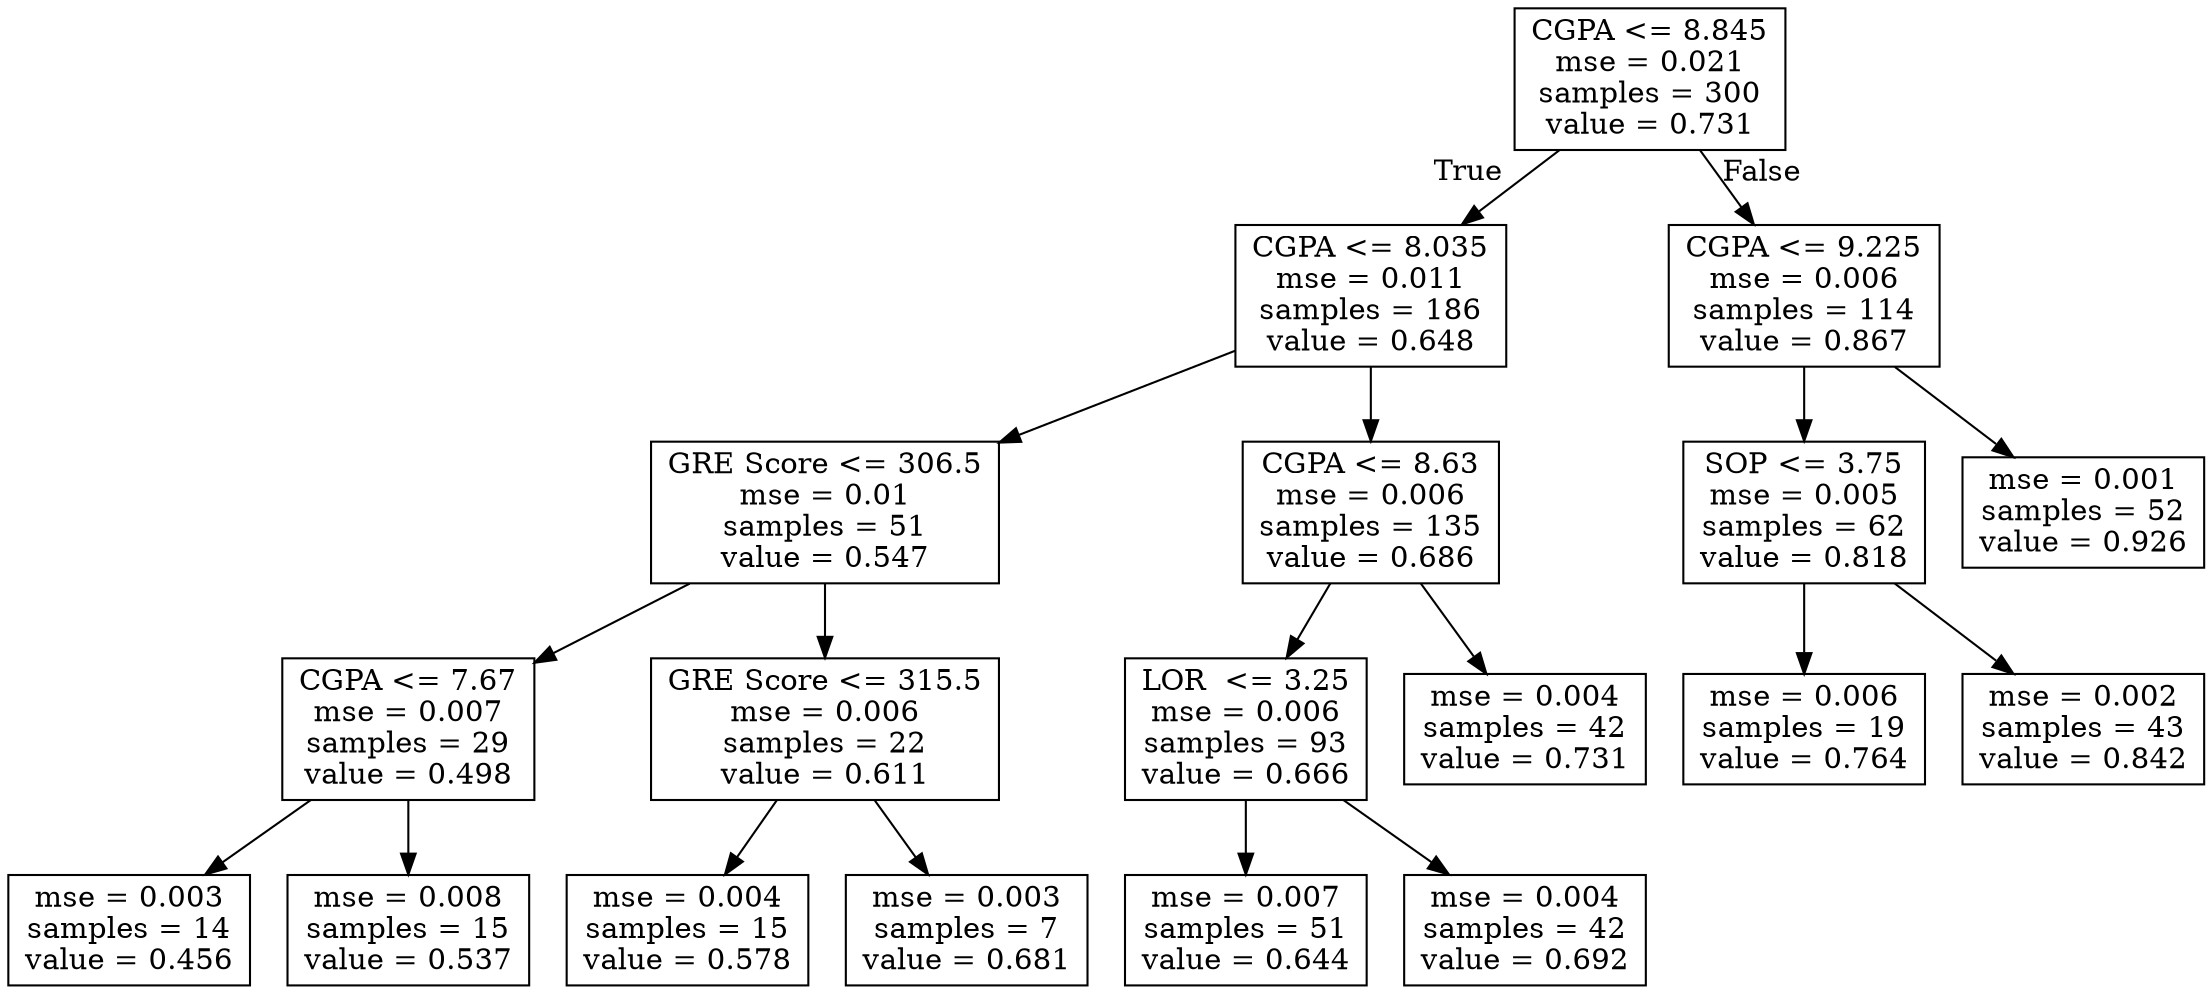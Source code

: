 digraph Tree {
node [shape=box] ;
0 [label="CGPA <= 8.845\nmse = 0.021\nsamples = 300\nvalue = 0.731"] ;
1 [label="CGPA <= 8.035\nmse = 0.011\nsamples = 186\nvalue = 0.648"] ;
0 -> 1 [labeldistance=2.5, labelangle=45, headlabel="True"] ;
3 [label="GRE Score <= 306.5\nmse = 0.01\nsamples = 51\nvalue = 0.547"] ;
1 -> 3 ;
7 [label="CGPA <= 7.67\nmse = 0.007\nsamples = 29\nvalue = 0.498"] ;
3 -> 7 ;
17 [label="mse = 0.003\nsamples = 14\nvalue = 0.456"] ;
7 -> 17 ;
18 [label="mse = 0.008\nsamples = 15\nvalue = 0.537"] ;
7 -> 18 ;
8 [label="GRE Score <= 315.5\nmse = 0.006\nsamples = 22\nvalue = 0.611"] ;
3 -> 8 ;
15 [label="mse = 0.004\nsamples = 15\nvalue = 0.578"] ;
8 -> 15 ;
16 [label="mse = 0.003\nsamples = 7\nvalue = 0.681"] ;
8 -> 16 ;
4 [label="CGPA <= 8.63\nmse = 0.006\nsamples = 135\nvalue = 0.686"] ;
1 -> 4 ;
9 [label="LOR  <= 3.25\nmse = 0.006\nsamples = 93\nvalue = 0.666"] ;
4 -> 9 ;
13 [label="mse = 0.007\nsamples = 51\nvalue = 0.644"] ;
9 -> 13 ;
14 [label="mse = 0.004\nsamples = 42\nvalue = 0.692"] ;
9 -> 14 ;
10 [label="mse = 0.004\nsamples = 42\nvalue = 0.731"] ;
4 -> 10 ;
2 [label="CGPA <= 9.225\nmse = 0.006\nsamples = 114\nvalue = 0.867"] ;
0 -> 2 [labeldistance=2.5, labelangle=-45, headlabel="False"] ;
5 [label="SOP <= 3.75\nmse = 0.005\nsamples = 62\nvalue = 0.818"] ;
2 -> 5 ;
11 [label="mse = 0.006\nsamples = 19\nvalue = 0.764"] ;
5 -> 11 ;
12 [label="mse = 0.002\nsamples = 43\nvalue = 0.842"] ;
5 -> 12 ;
6 [label="mse = 0.001\nsamples = 52\nvalue = 0.926"] ;
2 -> 6 ;
}